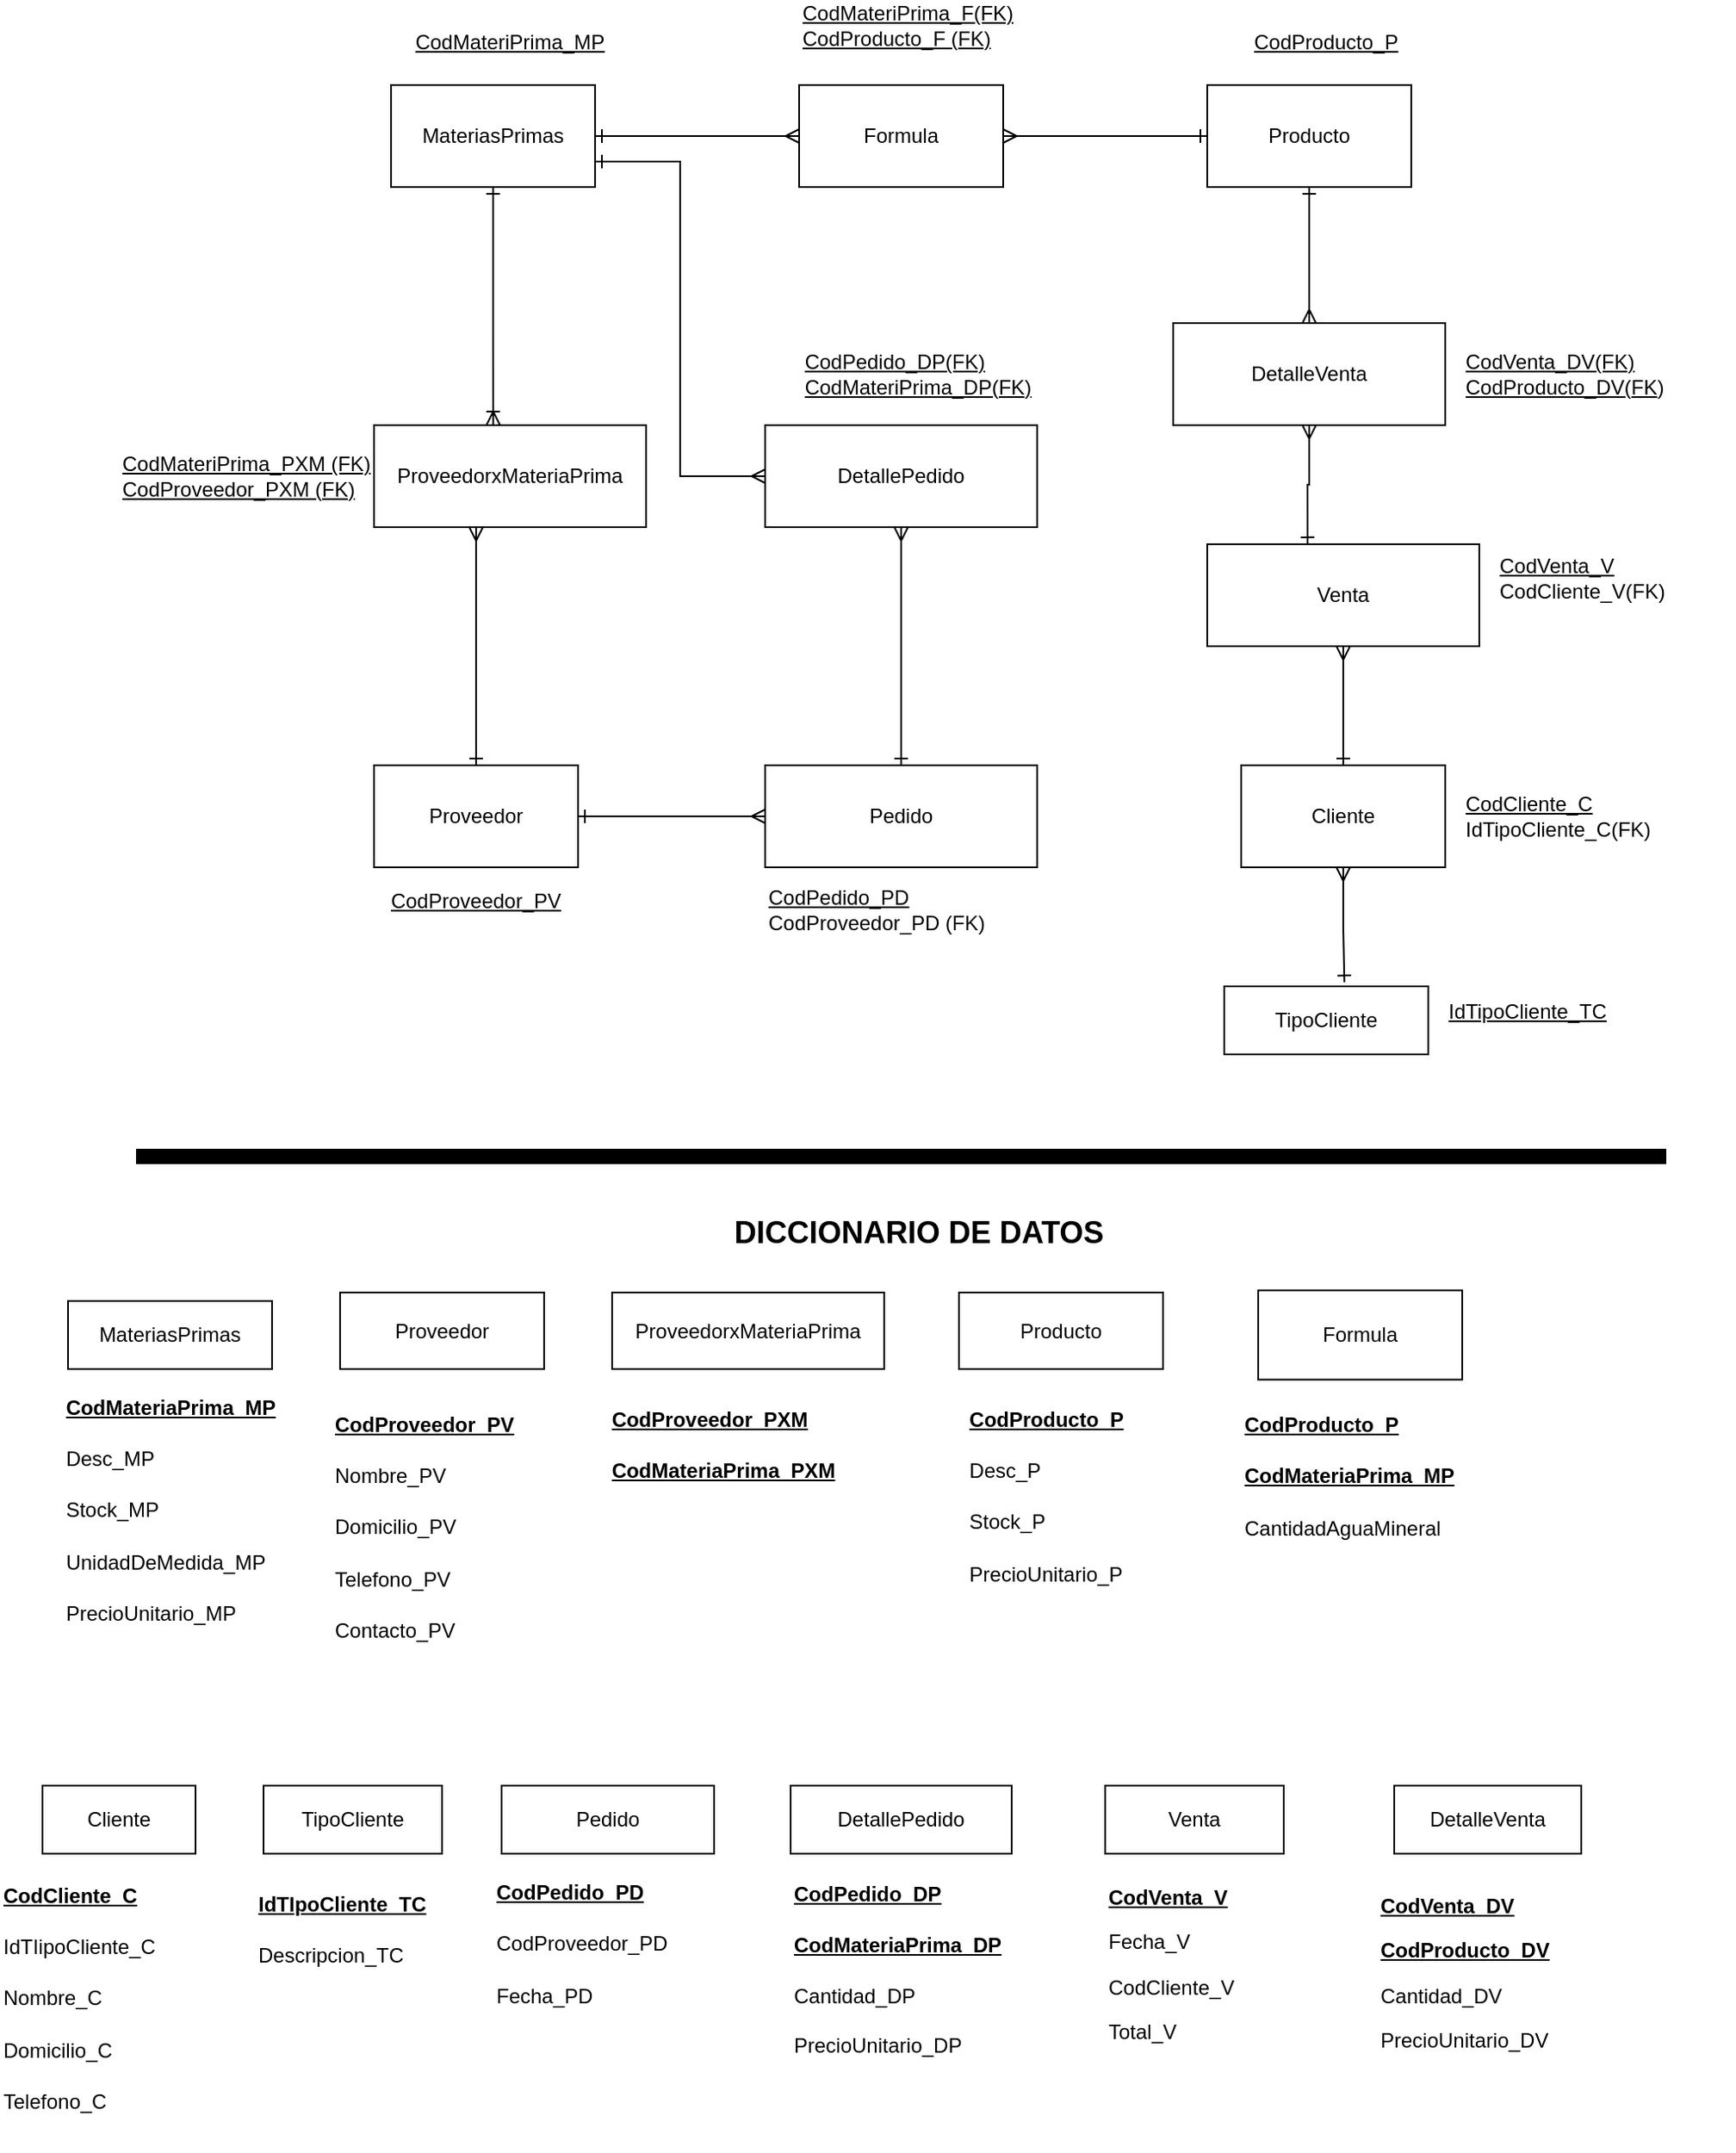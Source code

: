 <mxfile version="27.0.5">
  <diagram name="Página-1" id="5CUS-UwlEjqFilKVYFSE">
    <mxGraphModel dx="2159" dy="772" grid="1" gridSize="10" guides="1" tooltips="1" connect="1" arrows="1" fold="1" page="1" pageScale="1" pageWidth="827" pageHeight="1169" math="0" shadow="0">
      <root>
        <mxCell id="0" />
        <mxCell id="1" parent="0" />
        <mxCell id="f335If5Slb0y0WOBTW45-42" style="edgeStyle=orthogonalEdgeStyle;rounded=0;orthogonalLoop=1;jettySize=auto;html=1;entryX=0;entryY=0.5;entryDx=0;entryDy=0;startArrow=ERone;startFill=0;endArrow=ERmany;endFill=0;" edge="1" parent="1" source="f335If5Slb0y0WOBTW45-3" target="f335If5Slb0y0WOBTW45-11">
          <mxGeometry relative="1" as="geometry" />
        </mxCell>
        <mxCell id="f335If5Slb0y0WOBTW45-3" value="MateriasPrimas" style="rounded=0;whiteSpace=wrap;html=1;" vertex="1" parent="1">
          <mxGeometry x="80" y="120" width="120" height="60" as="geometry" />
        </mxCell>
        <mxCell id="f335If5Slb0y0WOBTW45-46" style="edgeStyle=orthogonalEdgeStyle;rounded=0;orthogonalLoop=1;jettySize=auto;html=1;entryX=0;entryY=0.5;entryDx=0;entryDy=0;startArrow=ERone;startFill=0;endArrow=ERmany;endFill=0;" edge="1" parent="1" source="f335If5Slb0y0WOBTW45-7" target="f335If5Slb0y0WOBTW45-19">
          <mxGeometry relative="1" as="geometry" />
        </mxCell>
        <mxCell id="f335If5Slb0y0WOBTW45-7" value="Proveedor" style="rounded=0;whiteSpace=wrap;html=1;" vertex="1" parent="1">
          <mxGeometry x="70" y="520" width="120" height="60" as="geometry" />
        </mxCell>
        <mxCell id="f335If5Slb0y0WOBTW45-44" style="edgeStyle=orthogonalEdgeStyle;rounded=0;orthogonalLoop=1;jettySize=auto;html=1;entryX=0.5;entryY=0;entryDx=0;entryDy=0;startArrow=ERmany;startFill=0;endArrow=ERone;endFill=0;" edge="1" parent="1" source="f335If5Slb0y0WOBTW45-8" target="f335If5Slb0y0WOBTW45-7">
          <mxGeometry relative="1" as="geometry">
            <Array as="points">
              <mxPoint x="130" y="430" />
              <mxPoint x="130" y="430" />
            </Array>
          </mxGeometry>
        </mxCell>
        <mxCell id="f335If5Slb0y0WOBTW45-8" value="ProveedorxMateriaPrima" style="rounded=0;whiteSpace=wrap;html=1;" vertex="1" parent="1">
          <mxGeometry x="70" y="320" width="160" height="60" as="geometry" />
        </mxCell>
        <mxCell id="f335If5Slb0y0WOBTW45-49" style="edgeStyle=orthogonalEdgeStyle;rounded=0;orthogonalLoop=1;jettySize=auto;html=1;entryX=1;entryY=0.5;entryDx=0;entryDy=0;startArrow=ERone;startFill=0;endArrow=ERmany;endFill=0;" edge="1" parent="1" source="f335If5Slb0y0WOBTW45-10" target="f335If5Slb0y0WOBTW45-11">
          <mxGeometry relative="1" as="geometry" />
        </mxCell>
        <mxCell id="f335If5Slb0y0WOBTW45-50" style="edgeStyle=orthogonalEdgeStyle;rounded=0;orthogonalLoop=1;jettySize=auto;html=1;startArrow=ERone;startFill=0;endArrow=ERmany;endFill=0;" edge="1" parent="1" source="f335If5Slb0y0WOBTW45-10" target="f335If5Slb0y0WOBTW45-18">
          <mxGeometry relative="1" as="geometry" />
        </mxCell>
        <mxCell id="f335If5Slb0y0WOBTW45-10" value="Producto" style="rounded=0;whiteSpace=wrap;html=1;" vertex="1" parent="1">
          <mxGeometry x="560" y="120" width="120" height="60" as="geometry" />
        </mxCell>
        <mxCell id="f335If5Slb0y0WOBTW45-11" value="Formula" style="rounded=0;whiteSpace=wrap;html=1;" vertex="1" parent="1">
          <mxGeometry x="320" y="120" width="120" height="60" as="geometry" />
        </mxCell>
        <mxCell id="f335If5Slb0y0WOBTW45-12" value="Cliente" style="rounded=0;whiteSpace=wrap;html=1;" vertex="1" parent="1">
          <mxGeometry x="580" y="520" width="120" height="60" as="geometry" />
        </mxCell>
        <mxCell id="f335If5Slb0y0WOBTW45-13" value="TipoCliente" style="rounded=0;whiteSpace=wrap;html=1;" vertex="1" parent="1">
          <mxGeometry x="570" y="650" width="120" height="40" as="geometry" />
        </mxCell>
        <mxCell id="f335If5Slb0y0WOBTW45-52" style="edgeStyle=orthogonalEdgeStyle;rounded=0;orthogonalLoop=1;jettySize=auto;html=1;entryX=0.5;entryY=0;entryDx=0;entryDy=0;startArrow=ERmany;startFill=0;endArrow=ERone;endFill=0;" edge="1" parent="1" source="f335If5Slb0y0WOBTW45-17" target="f335If5Slb0y0WOBTW45-12">
          <mxGeometry relative="1" as="geometry" />
        </mxCell>
        <mxCell id="f335If5Slb0y0WOBTW45-17" value="Venta" style="rounded=0;whiteSpace=wrap;html=1;" vertex="1" parent="1">
          <mxGeometry x="560" y="390" width="160" height="60" as="geometry" />
        </mxCell>
        <mxCell id="f335If5Slb0y0WOBTW45-18" value="DetalleVenta" style="rounded=0;whiteSpace=wrap;html=1;" vertex="1" parent="1">
          <mxGeometry x="540" y="260" width="160" height="60" as="geometry" />
        </mxCell>
        <mxCell id="f335If5Slb0y0WOBTW45-47" style="edgeStyle=orthogonalEdgeStyle;rounded=0;orthogonalLoop=1;jettySize=auto;html=1;entryX=0.5;entryY=1;entryDx=0;entryDy=0;startArrow=ERone;startFill=0;endArrow=ERmany;endFill=0;" edge="1" parent="1" source="f335If5Slb0y0WOBTW45-19" target="f335If5Slb0y0WOBTW45-20">
          <mxGeometry relative="1" as="geometry" />
        </mxCell>
        <mxCell id="f335If5Slb0y0WOBTW45-19" value="Pedido" style="rounded=0;whiteSpace=wrap;html=1;" vertex="1" parent="1">
          <mxGeometry x="300" y="520" width="160" height="60" as="geometry" />
        </mxCell>
        <mxCell id="f335If5Slb0y0WOBTW45-54" style="edgeStyle=orthogonalEdgeStyle;rounded=0;orthogonalLoop=1;jettySize=auto;html=1;entryX=1;entryY=0.75;entryDx=0;entryDy=0;startArrow=ERmany;startFill=0;endArrow=ERone;endFill=0;" edge="1" parent="1" source="f335If5Slb0y0WOBTW45-20" target="f335If5Slb0y0WOBTW45-3">
          <mxGeometry relative="1" as="geometry" />
        </mxCell>
        <mxCell id="f335If5Slb0y0WOBTW45-20" value="DetallePedido" style="rounded=0;whiteSpace=wrap;html=1;" vertex="1" parent="1">
          <mxGeometry x="300" y="320" width="160" height="60" as="geometry" />
        </mxCell>
        <mxCell id="f335If5Slb0y0WOBTW45-25" value="&lt;u&gt;CodMateriPrima_MP&lt;/u&gt;" style="text;html=1;align=center;verticalAlign=middle;whiteSpace=wrap;rounded=0;" vertex="1" parent="1">
          <mxGeometry x="80" y="80" width="140" height="30" as="geometry" />
        </mxCell>
        <mxCell id="f335If5Slb0y0WOBTW45-26" value="&lt;u&gt;CodProducto_P&lt;/u&gt;" style="text;html=1;align=center;verticalAlign=middle;whiteSpace=wrap;rounded=0;" vertex="1" parent="1">
          <mxGeometry x="560" y="80" width="140" height="30" as="geometry" />
        </mxCell>
        <mxCell id="f335If5Slb0y0WOBTW45-30" value="&lt;div style=&quot;&quot;&gt;&lt;u style=&quot;background-color: transparent; color: light-dark(rgb(0, 0, 0), rgb(255, 255, 255));&quot;&gt;CodMateriPrima_F(FK)&lt;/u&gt;&lt;/div&gt;&lt;div&gt;&lt;u&gt;CodProducto_F (FK)&lt;/u&gt;&lt;/div&gt;" style="text;html=1;align=left;verticalAlign=middle;whiteSpace=wrap;rounded=0;" vertex="1" parent="1">
          <mxGeometry x="320" y="70" width="140" height="30" as="geometry" />
        </mxCell>
        <mxCell id="f335If5Slb0y0WOBTW45-31" value="&lt;u&gt;CodProveedor_PV&lt;/u&gt;" style="text;html=1;align=center;verticalAlign=middle;whiteSpace=wrap;rounded=0;" vertex="1" parent="1">
          <mxGeometry x="60" y="585" width="140" height="30" as="geometry" />
        </mxCell>
        <mxCell id="f335If5Slb0y0WOBTW45-32" value="&lt;u&gt;CodMateriPrima_PXM (FK)&lt;/u&gt;&lt;div&gt;&lt;u&gt;CodProveedor_PXM (FK)&lt;/u&gt;&lt;/div&gt;" style="text;html=1;align=left;verticalAlign=middle;whiteSpace=wrap;rounded=0;" vertex="1" parent="1">
          <mxGeometry x="-80" y="335" width="170" height="30" as="geometry" />
        </mxCell>
        <mxCell id="f335If5Slb0y0WOBTW45-33" value="&lt;div&gt;&lt;u&gt;CodPedido_PD&lt;/u&gt;&lt;/div&gt;CodProveedor_PD (FK)" style="text;html=1;align=left;verticalAlign=middle;whiteSpace=wrap;rounded=0;" vertex="1" parent="1">
          <mxGeometry x="300" y="590" width="140" height="30" as="geometry" />
        </mxCell>
        <mxCell id="f335If5Slb0y0WOBTW45-34" value="&lt;div style=&quot;text-align: left;&quot;&gt;&lt;u&gt;CodPedido_DP(FK)&lt;/u&gt;&lt;/div&gt;&lt;u&gt;CodMateriPrima_DP(FK)&lt;/u&gt;" style="text;html=1;align=center;verticalAlign=middle;whiteSpace=wrap;rounded=0;" vertex="1" parent="1">
          <mxGeometry x="320" y="275" width="140" height="30" as="geometry" />
        </mxCell>
        <mxCell id="f335If5Slb0y0WOBTW45-35" value="&lt;u&gt;IdTipoCliente_TC&lt;/u&gt;" style="text;html=1;align=left;verticalAlign=middle;whiteSpace=wrap;rounded=0;" vertex="1" parent="1">
          <mxGeometry x="700" y="650" width="140" height="30" as="geometry" />
        </mxCell>
        <mxCell id="f335If5Slb0y0WOBTW45-36" value="&lt;u&gt;CodCliente_C&lt;br&gt;&lt;/u&gt;&lt;div&gt;IdTipoCliente_C(FK)&lt;/div&gt;" style="text;html=1;align=left;verticalAlign=middle;whiteSpace=wrap;rounded=0;" vertex="1" parent="1">
          <mxGeometry x="710" y="530" width="140" height="40" as="geometry" />
        </mxCell>
        <mxCell id="f335If5Slb0y0WOBTW45-38" value="&lt;div&gt;&lt;u&gt;CodVenta_V&lt;/u&gt;&lt;/div&gt;CodCliente_V(FK)" style="text;html=1;align=left;verticalAlign=middle;whiteSpace=wrap;rounded=0;" vertex="1" parent="1">
          <mxGeometry x="730" y="390" width="140" height="40" as="geometry" />
        </mxCell>
        <mxCell id="f335If5Slb0y0WOBTW45-40" value="&lt;div&gt;&lt;u&gt;CodVenta_DV(FK)&lt;/u&gt;&lt;/div&gt;&lt;u&gt;CodProducto_DV(FK&lt;/u&gt;)" style="text;html=1;align=left;verticalAlign=middle;whiteSpace=wrap;rounded=0;" vertex="1" parent="1">
          <mxGeometry x="710" y="270" width="140" height="40" as="geometry" />
        </mxCell>
        <mxCell id="f335If5Slb0y0WOBTW45-43" style="edgeStyle=orthogonalEdgeStyle;rounded=0;orthogonalLoop=1;jettySize=auto;html=1;entryX=0.438;entryY=0;entryDx=0;entryDy=0;entryPerimeter=0;startArrow=ERone;startFill=0;endArrow=ERoneToMany;endFill=0;" edge="1" parent="1" source="f335If5Slb0y0WOBTW45-3" target="f335If5Slb0y0WOBTW45-8">
          <mxGeometry relative="1" as="geometry" />
        </mxCell>
        <mxCell id="f335If5Slb0y0WOBTW45-51" style="edgeStyle=orthogonalEdgeStyle;rounded=0;orthogonalLoop=1;jettySize=auto;html=1;entryX=0.369;entryY=-0.001;entryDx=0;entryDy=0;entryPerimeter=0;startArrow=ERmany;startFill=0;endArrow=ERone;endFill=0;" edge="1" parent="1" source="f335If5Slb0y0WOBTW45-18" target="f335If5Slb0y0WOBTW45-17">
          <mxGeometry relative="1" as="geometry" />
        </mxCell>
        <mxCell id="f335If5Slb0y0WOBTW45-53" style="edgeStyle=orthogonalEdgeStyle;rounded=0;orthogonalLoop=1;jettySize=auto;html=1;entryX=0.589;entryY=-0.059;entryDx=0;entryDy=0;entryPerimeter=0;startArrow=ERmany;startFill=0;endArrow=ERone;endFill=0;" edge="1" parent="1" source="f335If5Slb0y0WOBTW45-12" target="f335If5Slb0y0WOBTW45-13">
          <mxGeometry relative="1" as="geometry" />
        </mxCell>
        <mxCell id="f335If5Slb0y0WOBTW45-56" value="" style="endArrow=none;html=1;rounded=0;strokeWidth=9;" edge="1" parent="1">
          <mxGeometry width="50" height="50" relative="1" as="geometry">
            <mxPoint x="-70" y="750" as="sourcePoint" />
            <mxPoint x="830" y="750" as="targetPoint" />
          </mxGeometry>
        </mxCell>
        <mxCell id="f335If5Slb0y0WOBTW45-57" value="&lt;b&gt;&lt;font style=&quot;font-size: 18px;&quot;&gt;DICCIONARIO DE DATOS&lt;/font&gt;&lt;/b&gt;" style="text;html=1;align=center;verticalAlign=middle;resizable=0;points=[];autosize=1;strokeColor=none;fillColor=none;" vertex="1" parent="1">
          <mxGeometry x="270" y="775" width="240" height="40" as="geometry" />
        </mxCell>
        <mxCell id="f335If5Slb0y0WOBTW45-59" value="MateriasPrimas" style="rounded=0;whiteSpace=wrap;html=1;" vertex="1" parent="1">
          <mxGeometry x="-110" y="835" width="120" height="40" as="geometry" />
        </mxCell>
        <mxCell id="f335If5Slb0y0WOBTW45-61" value="Proveedor" style="rounded=0;whiteSpace=wrap;html=1;" vertex="1" parent="1">
          <mxGeometry x="50" y="830" width="120" height="45" as="geometry" />
        </mxCell>
        <mxCell id="f335If5Slb0y0WOBTW45-62" value="ProveedorxMateriaPrima" style="rounded=0;whiteSpace=wrap;html=1;" vertex="1" parent="1">
          <mxGeometry x="210" y="830" width="160" height="45" as="geometry" />
        </mxCell>
        <mxCell id="f335If5Slb0y0WOBTW45-65" value="&lt;h4 style=&quot;text-align: left;&quot; data-end=&quot;218&quot; data-start=&quot;194&quot;&gt;&lt;span style=&quot;background-color: transparent; color: light-dark(rgb(0, 0, 0), rgb(255, 255, 255));&quot; data-end=&quot;245&quot; data-start=&quot;221&quot;&gt;&lt;span style=&quot;&quot; data-end=&quot;243&quot; data-start=&quot;223&quot;&gt;&lt;u style=&quot;&quot;&gt;CodMateriaPrima_MP&lt;/u&gt;&lt;/span&gt;&lt;/span&gt;&lt;/h4&gt;&lt;h4 style=&quot;text-align: left;&quot; data-end=&quot;218&quot; data-start=&quot;194&quot;&gt;&lt;span style=&quot;background-color: transparent; color: light-dark(rgb(0, 0, 0), rgb(255, 255, 255)); font-weight: normal;&quot;&gt;Desc_MP&lt;/span&gt;&lt;/h4&gt;&lt;h4 style=&quot;text-align: left;&quot; data-end=&quot;218&quot; data-start=&quot;194&quot;&gt;&lt;span style=&quot;background-color: transparent; color: light-dark(rgb(0, 0, 0), rgb(255, 255, 255)); font-weight: normal;&quot;&gt;Stock_MP&lt;/span&gt;&lt;/h4&gt;&lt;h4 style=&quot;text-align: left;&quot; data-end=&quot;218&quot; data-start=&quot;194&quot;&gt;&lt;span style=&quot;background-color: transparent; color: light-dark(rgb(0, 0, 0), rgb(255, 255, 255)); font-weight: normal;&quot;&gt;UnidadDeMedida_MP&lt;/span&gt;&lt;/h4&gt;&lt;div style=&quot;text-align: left;&quot;&gt;PrecioUnitario_MP&lt;/div&gt;" style="text;html=1;align=center;verticalAlign=middle;resizable=0;points=[];autosize=1;strokeColor=none;fillColor=none;" vertex="1" parent="1">
          <mxGeometry x="-125" y="865" width="150" height="170" as="geometry" />
        </mxCell>
        <mxCell id="f335If5Slb0y0WOBTW45-66" value="&lt;h4 style=&quot;text-align: left;&quot; data-end=&quot;218&quot; data-start=&quot;194&quot;&gt;&lt;span style=&quot;color: rgba(0, 0, 0, 0); font-family: monospace; font-size: 0px; font-weight: 400;&quot;&gt;%3CmxGraphModel%3E%3Croot%3E%3CmxCell%20id%3D%220%22%2F%3E%3CmxCell%20id%3D%221%22%20parent%3D%220%22%2F%3E%3CmxCell%20id%3D%222%22%20value%3D%22%26lt%3Bh4%20style%3D%26quot%3Btext-align%3A%20left%3B%26quot%3B%20data-end%3D%26quot%3B218%26quot%3B%20data-start%3D%26quot%3B194%26quot%3B%26gt%3B%26lt%3Bspan%20style%3D%26quot%3Bbackground-color%3A%20transparent%3B%20color%3A%20light-dark(rgb(0%2C%200%2C%200)%2C%20rgb(255%2C%20255%2C%20255))%3B%26quot%3B%20data-end%3D%26quot%3B245%26quot%3B%20data-start%3D%26quot%3B221%26quot%3B%26gt%3B%26lt%3Bspan%20style%3D%26quot%3B%26quot%3B%20data-end%3D%26quot%3B243%26quot%3B%20data-start%3D%26quot%3B223%26quot%3B%26gt%3B%26lt%3Bu%20style%3D%26quot%3B%26quot%3B%26gt%3BCodMateriaPrima_MP%26lt%3B%2Fu%26gt%3B%26lt%3B%2Fspan%26gt%3B%26lt%3B%2Fspan%26gt%3B%26lt%3B%2Fh4%26gt%3B%26lt%3Bh4%20style%3D%26quot%3Btext-align%3A%20left%3B%26quot%3B%20data-end%3D%26quot%3B218%26quot%3B%20data-start%3D%26quot%3B194%26quot%3B%26gt%3B%26lt%3Bspan%20style%3D%26quot%3Bbackground-color%3A%20transparent%3B%20color%3A%20light-dark(rgb(0%2C%200%2C%200)%2C%20rgb(255%2C%20255%2C%20255))%3B%20font-weight%3A%20normal%3B%26quot%3B%26gt%3BDesc_MP%26lt%3B%2Fspan%26gt%3B%26lt%3B%2Fh4%26gt%3B%26lt%3Bh4%20style%3D%26quot%3Btext-align%3A%20left%3B%26quot%3B%20data-end%3D%26quot%3B218%26quot%3B%20data-start%3D%26quot%3B194%26quot%3B%26gt%3B%26lt%3Bspan%20style%3D%26quot%3Bbackground-color%3A%20transparent%3B%20color%3A%20light-dark(rgb(0%2C%200%2C%200)%2C%20rgb(255%2C%20255%2C%20255))%3B%20font-weight%3A%20normal%3B%26quot%3B%26gt%3BStock_MP%26lt%3B%2Fspan%26gt%3B%26lt%3B%2Fh4%26gt%3B%26lt%3Bh4%20style%3D%26quot%3Btext-align%3A%20left%3B%26quot%3B%20data-end%3D%26quot%3B218%26quot%3B%20data-start%3D%26quot%3B194%26quot%3B%26gt%3B%26lt%3Bspan%20style%3D%26quot%3Bbackground-color%3A%20transparent%3B%20color%3A%20light-dark(rgb(0%2C%200%2C%200)%2C%20rgb(255%2C%20255%2C%20255))%3B%20font-weight%3A%20normal%3B%26quot%3B%26gt%3BUnidadDeMedida_MP%26lt%3B%2Fspan%26gt%3B%26lt%3B%2Fh4%26gt%3B%22%20style%3D%22text%3Bhtml%3D1%3Balign%3Dcenter%3BverticalAlign%3Dmiddle%3Bresizable%3D0%3Bpoints%3D%5B%5D%3Bautosize%3D1%3BstrokeColor%3Dnone%3BfillColor%3Dnone%3B%22%20vertex%3D%221%22%20parent%3D%221%22%3E%3CmxGeometry%20x%3D%22-125%22%20y%3D%22875%22%20width%3D%22150%22%20height%3D%22150%22%20as%3D%22geometry%22%2F%3E%3C%2FmxCell%3E%3C%2Froot%3E%3C%2FmxGraphModel%3E&lt;/span&gt;&lt;/h4&gt;" style="text;html=1;align=center;verticalAlign=middle;resizable=0;points=[];autosize=1;strokeColor=none;fillColor=none;" vertex="1" parent="1">
          <mxGeometry x="105" y="920" width="20" height="60" as="geometry" />
        </mxCell>
        <mxCell id="f335If5Slb0y0WOBTW45-67" value="&lt;span style=&quot;color: rgba(0, 0, 0, 0); font-family: monospace; font-size: 0px; text-align: start;&quot;&gt;%3CmxGraphModel%3E%3Croot%3E%3CmxCell%20id%3D%220%22%2F%3E%3CmxCell%20id%3D%221%22%20parent%3D%220%22%2F%3E%3CmxCell%20id%3D%222%22%20value%3D%22%26lt%3Bh4%20style%3D%26quot%3Btext-align%3A%20left%3B%26quot%3B%20data-end%3D%26quot%3B218%26quot%3B%20data-start%3D%26quot%3B194%26quot%3B%26gt%3B%26lt%3Bspan%20style%3D%26quot%3Bbackground-color%3A%20transparent%3B%20color%3A%20light-dark(rgb(0%2C%200%2C%200)%2C%20rgb(255%2C%20255%2C%20255))%3B%26quot%3B%20data-end%3D%26quot%3B245%26quot%3B%20data-start%3D%26quot%3B221%26quot%3B%26gt%3B%26lt%3Bspan%20style%3D%26quot%3B%26quot%3B%20data-end%3D%26quot%3B243%26quot%3B%20data-start%3D%26quot%3B223%26quot%3B%26gt%3B%26lt%3Bu%20style%3D%26quot%3B%26quot%3B%26gt%3BCodMateriaPrima_MP%26lt%3B%2Fu%26gt%3B%26lt%3B%2Fspan%26gt%3B%26lt%3B%2Fspan%26gt%3B%26lt%3B%2Fh4%26gt%3B%26lt%3Bh4%20style%3D%26quot%3Btext-align%3A%20left%3B%26quot%3B%20data-end%3D%26quot%3B218%26quot%3B%20data-start%3D%26quot%3B194%26quot%3B%26gt%3B%26lt%3Bspan%20style%3D%26quot%3Bbackground-color%3A%20transparent%3B%20color%3A%20light-dark(rgb(0%2C%200%2C%200)%2C%20rgb(255%2C%20255%2C%20255))%3B%20font-weight%3A%20normal%3B%26quot%3B%26gt%3BDesc_MP%26lt%3B%2Fspan%26gt%3B%26lt%3B%2Fh4%26gt%3B%26lt%3Bh4%20style%3D%26quot%3Btext-align%3A%20left%3B%26quot%3B%20data-end%3D%26quot%3B218%26quot%3B%20data-start%3D%26quot%3B194%26quot%3B%26gt%3B%26lt%3Bspan%20style%3D%26quot%3Bbackground-color%3A%20transparent%3B%20color%3A%20light-dark(rgb(0%2C%200%2C%200)%2C%20rgb(255%2C%20255%2C%20255))%3B%20font-weight%3A%20normal%3B%26quot%3B%26gt%3BStock_MP%26lt%3B%2Fspan%26gt%3B%26lt%3B%2Fh4%26gt%3B%26lt%3Bh4%20style%3D%26quot%3Btext-align%3A%20left%3B%26quot%3B%20data-end%3D%26quot%3B218%26quot%3B%20data-start%3D%26quot%3B194%26quot%3B%26gt%3B%26lt%3Bspan%20style%3D%26quot%3Bbackground-color%3A%20transparent%3B%20color%3A%20light-dark(rgb(0%2C%200%2C%200)%2C%20rgb(255%2C%20255%2C%20255))%3B%20font-weight%3A%20normal%3B%26quot%3B%26gt%3BUnidadDeMedida_MP%26lt%3B%2Fspan%26gt%3B%26lt%3B%2Fh4%26gt%3B%22%20style%3D%22text%3Bhtml%3D1%3Balign%3Dcenter%3BverticalAlign%3Dmiddle%3Bresizable%3D0%3Bpoints%3D%5B%5D%3Bautosize%3D1%3BstrokeColor%3Dnone%3BfillColor%3Dnone%3B%22%20vertex%3D%221%22%20parent%3D%221%22%3E%3CmxGeometry%20x%3D%22-125%22%20y%3D%22875%22%20width%3D%22150%22%20height%3D%22150%22%20as%3D%22geometry%22%2F%3E%3C%2FmxCell%3E%3C%2Froot%3E%3C%2FmxGraphModel%3E&lt;/span&gt;" style="text;html=1;align=center;verticalAlign=middle;resizable=0;points=[];autosize=1;strokeColor=none;fillColor=none;" vertex="1" parent="1">
          <mxGeometry x="91" y="898" width="20" height="30" as="geometry" />
        </mxCell>
        <mxCell id="f335If5Slb0y0WOBTW45-69" value="&lt;h4 style=&quot;&quot; data-end=&quot;218&quot; data-start=&quot;194&quot;&gt;&lt;span style=&quot;background-color: transparent; color: light-dark(rgb(0, 0, 0), rgb(255, 255, 255));&quot; data-end=&quot;245&quot; data-start=&quot;221&quot;&gt;&lt;span style=&quot;&quot; data-end=&quot;243&quot; data-start=&quot;223&quot;&gt;&lt;u style=&quot;&quot;&gt;CodProveedor_PV&lt;/u&gt;&lt;/span&gt;&lt;/span&gt;&lt;/h4&gt;&lt;h4 style=&quot;&quot; data-end=&quot;218&quot; data-start=&quot;194&quot;&gt;&lt;span style=&quot;font-weight: 400;&quot;&gt;Nombre_PV&lt;/span&gt;&lt;/h4&gt;&lt;h4 style=&quot;&quot; data-end=&quot;218&quot; data-start=&quot;194&quot;&gt;&lt;span style=&quot;font-weight: 400;&quot;&gt;Domicilio_PV&lt;/span&gt;&lt;/h4&gt;&lt;h4 style=&quot;&quot; data-end=&quot;218&quot; data-start=&quot;194&quot;&gt;&lt;span style=&quot;font-weight: 400;&quot;&gt;Telefono_PV&lt;/span&gt;&lt;/h4&gt;&lt;div&gt;&lt;span style=&quot;font-weight: 400;&quot;&gt;Contacto_PV&lt;/span&gt;&lt;/div&gt;" style="text;html=1;align=left;verticalAlign=middle;resizable=0;points=[];autosize=1;strokeColor=none;fillColor=none;" vertex="1" parent="1">
          <mxGeometry x="45" y="875" width="130" height="170" as="geometry" />
        </mxCell>
        <mxCell id="f335If5Slb0y0WOBTW45-70" value="&lt;h4 style=&quot;text-align: left;&quot; data-end=&quot;218&quot; data-start=&quot;194&quot;&gt;&lt;span style=&quot;background-color: transparent; color: light-dark(rgb(0, 0, 0), rgb(255, 255, 255));&quot; data-end=&quot;245&quot; data-start=&quot;221&quot;&gt;&lt;span style=&quot;&quot; data-end=&quot;243&quot; data-start=&quot;223&quot;&gt;&lt;u style=&quot;&quot;&gt;CodProveedor_PXM&lt;/u&gt;&lt;/span&gt;&lt;/span&gt;&lt;/h4&gt;&lt;h4 style=&quot;text-align: left;&quot; data-end=&quot;218&quot; data-start=&quot;194&quot;&gt;&lt;span style=&quot;background-color: transparent; color: light-dark(rgb(0, 0, 0), rgb(255, 255, 255));&quot; data-end=&quot;245&quot; data-start=&quot;221&quot;&gt;&lt;span style=&quot;&quot; data-end=&quot;243&quot; data-start=&quot;223&quot;&gt;&lt;u style=&quot;&quot;&gt;CodMateriaPrima_PXM&lt;/u&gt;&lt;/span&gt;&lt;/span&gt;&lt;/h4&gt;" style="text;html=1;align=center;verticalAlign=middle;resizable=0;points=[];autosize=1;strokeColor=none;fillColor=none;" vertex="1" parent="1">
          <mxGeometry x="200" y="875" width="150" height="90" as="geometry" />
        </mxCell>
        <mxCell id="f335If5Slb0y0WOBTW45-71" value="Producto" style="rounded=0;whiteSpace=wrap;html=1;" vertex="1" parent="1">
          <mxGeometry x="414" y="830" width="120" height="45" as="geometry" />
        </mxCell>
        <mxCell id="f335If5Slb0y0WOBTW45-72" value="Formula" style="rounded=0;whiteSpace=wrap;html=1;" vertex="1" parent="1">
          <mxGeometry x="590" y="828.75" width="120" height="52.5" as="geometry" />
        </mxCell>
        <mxCell id="f335If5Slb0y0WOBTW45-73" value="&lt;h4 style=&quot;text-align: left;&quot; data-end=&quot;218&quot; data-start=&quot;194&quot;&gt;&lt;span style=&quot;background-color: transparent; color: light-dark(rgb(0, 0, 0), rgb(255, 255, 255));&quot; data-end=&quot;245&quot; data-start=&quot;221&quot;&gt;&lt;span style=&quot;&quot; data-end=&quot;243&quot; data-start=&quot;223&quot;&gt;&lt;u style=&quot;&quot;&gt;CodProducto_P&lt;/u&gt;&lt;/span&gt;&lt;/span&gt;&lt;/h4&gt;&lt;h4 style=&quot;text-align: left;&quot; data-end=&quot;218&quot; data-start=&quot;194&quot;&gt;&lt;span style=&quot;background-color: transparent; color: light-dark(rgb(0, 0, 0), rgb(255, 255, 255)); font-weight: normal;&quot;&gt;Desc_P&lt;/span&gt;&lt;/h4&gt;&lt;h4 style=&quot;text-align: left;&quot; data-end=&quot;218&quot; data-start=&quot;194&quot;&gt;&lt;span style=&quot;background-color: transparent; color: light-dark(rgb(0, 0, 0), rgb(255, 255, 255)); font-weight: normal;&quot;&gt;Stock_P&lt;/span&gt;&lt;/h4&gt;&lt;h4 style=&quot;text-align: left;&quot; data-end=&quot;218&quot; data-start=&quot;194&quot;&gt;&lt;span style=&quot;background-color: transparent; color: light-dark(rgb(0, 0, 0), rgb(255, 255, 255)); font-weight: normal;&quot;&gt;PrecioUnitario_P&lt;/span&gt;&lt;/h4&gt;" style="text;html=1;align=center;verticalAlign=middle;resizable=0;points=[];autosize=1;strokeColor=none;fillColor=none;" vertex="1" parent="1">
          <mxGeometry x="410" y="875" width="110" height="150" as="geometry" />
        </mxCell>
        <mxCell id="f335If5Slb0y0WOBTW45-74" value="&lt;h4 style=&quot;&quot; data-end=&quot;218&quot; data-start=&quot;194&quot;&gt;&lt;span style=&quot;background-color: transparent; color: light-dark(rgb(0, 0, 0), rgb(255, 255, 255));&quot; data-end=&quot;245&quot; data-start=&quot;221&quot;&gt;&lt;span style=&quot;&quot; data-end=&quot;243&quot; data-start=&quot;223&quot;&gt;&lt;u style=&quot;&quot;&gt;CodProducto_P&lt;/u&gt;&lt;/span&gt;&lt;/span&gt;&lt;/h4&gt;&lt;h4 style=&quot;&quot; data-end=&quot;218&quot; data-start=&quot;194&quot;&gt;&lt;span style=&quot;background-color: transparent; color: light-dark(rgb(0, 0, 0), rgb(255, 255, 255));&quot; data-end=&quot;245&quot; data-start=&quot;221&quot;&gt;&lt;span data-end=&quot;243&quot; data-start=&quot;223&quot;&gt;&lt;u&gt;CodMateriaPrima_MP&lt;/u&gt;&lt;/span&gt;&lt;/span&gt;&lt;/h4&gt;&lt;div&gt;&lt;span style=&quot;background-color: transparent; color: light-dark(rgb(0, 0, 0), rgb(255, 255, 255));&quot; data-end=&quot;245&quot; data-start=&quot;221&quot;&gt;&lt;span data-end=&quot;243&quot; data-start=&quot;223&quot;&gt;CantidadAguaMineral&lt;/span&gt;&lt;/span&gt;&lt;/div&gt;" style="text;html=1;align=left;verticalAlign=middle;resizable=0;points=[];autosize=1;strokeColor=none;fillColor=none;" vertex="1" parent="1">
          <mxGeometry x="580" y="880" width="150" height="100" as="geometry" />
        </mxCell>
        <mxCell id="f335If5Slb0y0WOBTW45-76" value="Pedido" style="rounded=0;whiteSpace=wrap;html=1;" vertex="1" parent="1">
          <mxGeometry x="145" y="1120" width="125" height="40" as="geometry" />
        </mxCell>
        <mxCell id="f335If5Slb0y0WOBTW45-77" value="DetallePedido" style="rounded=0;whiteSpace=wrap;html=1;" vertex="1" parent="1">
          <mxGeometry x="315" y="1120" width="130" height="40" as="geometry" />
        </mxCell>
        <mxCell id="f335If5Slb0y0WOBTW45-79" value="Venta" style="rounded=0;whiteSpace=wrap;html=1;" vertex="1" parent="1">
          <mxGeometry x="500" y="1120" width="105" height="40" as="geometry" />
        </mxCell>
        <mxCell id="f335If5Slb0y0WOBTW45-81" value="DetalleVenta" style="rounded=0;whiteSpace=wrap;html=1;" vertex="1" parent="1">
          <mxGeometry x="670" y="1120" width="110" height="40" as="geometry" />
        </mxCell>
        <mxCell id="f335If5Slb0y0WOBTW45-84" value="Cliente" style="rounded=0;whiteSpace=wrap;html=1;" vertex="1" parent="1">
          <mxGeometry x="-125" y="1120" width="90" height="40" as="geometry" />
        </mxCell>
        <mxCell id="f335If5Slb0y0WOBTW45-85" value="TipoCliente" style="rounded=0;whiteSpace=wrap;html=1;" vertex="1" parent="1">
          <mxGeometry x="5" y="1120" width="105" height="40" as="geometry" />
        </mxCell>
        <mxCell id="f335If5Slb0y0WOBTW45-86" value="&lt;h4 style=&quot;&quot; data-end=&quot;218&quot; data-start=&quot;194&quot;&gt;&lt;span style=&quot;background-color: transparent; color: light-dark(rgb(0, 0, 0), rgb(255, 255, 255));&quot; data-end=&quot;245&quot; data-start=&quot;221&quot;&gt;&lt;span style=&quot;&quot; data-end=&quot;243&quot; data-start=&quot;223&quot;&gt;&lt;u style=&quot;&quot;&gt;CodCliente_C&lt;/u&gt;&lt;/span&gt;&lt;/span&gt;&lt;/h4&gt;&lt;h4 style=&quot;&quot; data-end=&quot;218&quot; data-start=&quot;194&quot;&gt;&lt;span style=&quot;font-weight: 400;&quot;&gt;IdTIipoCliente_C&lt;/span&gt;&lt;/h4&gt;&lt;h4 style=&quot;&quot; data-end=&quot;218&quot; data-start=&quot;194&quot;&gt;&lt;span style=&quot;font-weight: 400;&quot;&gt;Nombre_C&lt;/span&gt;&lt;/h4&gt;&lt;h4 style=&quot;&quot; data-end=&quot;218&quot; data-start=&quot;194&quot;&gt;&lt;span style=&quot;font-weight: 400;&quot;&gt;Domicilio_C&lt;/span&gt;&lt;/h4&gt;&lt;h4 style=&quot;&quot; data-end=&quot;218&quot; data-start=&quot;194&quot;&gt;&lt;span style=&quot;font-weight: 400;&quot;&gt;Telefono_C&lt;/span&gt;&lt;/h4&gt;" style="text;html=1;align=left;verticalAlign=middle;resizable=0;points=[];autosize=1;strokeColor=none;fillColor=none;" vertex="1" parent="1">
          <mxGeometry x="-150" y="1155" width="110" height="180" as="geometry" />
        </mxCell>
        <mxCell id="f335If5Slb0y0WOBTW45-87" value="&lt;h4 style=&quot;&quot; data-end=&quot;218&quot; data-start=&quot;194&quot;&gt;&lt;u&gt;IdTIpoCliente_TC&lt;/u&gt;&lt;/h4&gt;&lt;h4 style=&quot;&quot; data-end=&quot;218&quot; data-start=&quot;194&quot;&gt;&lt;span style=&quot;font-weight: 400;&quot;&gt;Descripcion_TC&lt;/span&gt;&lt;/h4&gt;" style="text;html=1;align=left;verticalAlign=middle;resizable=0;points=[];autosize=1;strokeColor=none;fillColor=none;" vertex="1" parent="1">
          <mxGeometry y="1160" width="120" height="90" as="geometry" />
        </mxCell>
        <mxCell id="f335If5Slb0y0WOBTW45-88" value="&lt;h4 style=&quot;&quot; data-end=&quot;218&quot; data-start=&quot;194&quot;&gt;&lt;span style=&quot;background-color: transparent; color: light-dark(rgb(0, 0, 0), rgb(255, 255, 255));&quot; data-end=&quot;245&quot; data-start=&quot;221&quot;&gt;&lt;span style=&quot;&quot; data-end=&quot;243&quot; data-start=&quot;223&quot;&gt;&lt;u style=&quot;&quot;&gt;CodPedido_PD&lt;/u&gt;&lt;/span&gt;&lt;/span&gt;&lt;/h4&gt;&lt;h4 style=&quot;&quot; data-end=&quot;218&quot; data-start=&quot;194&quot;&gt;&lt;span style=&quot;font-weight: 400;&quot;&gt;CodProveedor_PD&lt;/span&gt;&lt;/h4&gt;&lt;div&gt;Fecha_PD&lt;/div&gt;" style="text;html=1;align=left;verticalAlign=middle;resizable=0;points=[];autosize=1;strokeColor=none;fillColor=none;" vertex="1" parent="1">
          <mxGeometry x="140" y="1155" width="120" height="100" as="geometry" />
        </mxCell>
        <mxCell id="f335If5Slb0y0WOBTW45-89" value="&lt;h4 style=&quot;&quot; data-end=&quot;218&quot; data-start=&quot;194&quot;&gt;&lt;span style=&quot;background-color: transparent; color: light-dark(rgb(0, 0, 0), rgb(255, 255, 255));&quot; data-end=&quot;245&quot; data-start=&quot;221&quot;&gt;&lt;span style=&quot;&quot; data-end=&quot;243&quot; data-start=&quot;223&quot;&gt;&lt;u style=&quot;&quot;&gt;CodPedido_DP&lt;/u&gt;&lt;/span&gt;&lt;/span&gt;&lt;/h4&gt;&lt;h4 style=&quot;&quot; data-end=&quot;218&quot; data-start=&quot;194&quot;&gt;&lt;u&gt;CodMateriaPrima_DP&lt;/u&gt;&lt;/h4&gt;&lt;div&gt;Cantidad_DP&lt;/div&gt;&lt;div&gt;&lt;br&gt;&lt;/div&gt;&lt;div&gt;PrecioUnitario_DP&lt;/div&gt;" style="text;html=1;align=left;verticalAlign=middle;resizable=0;points=[];autosize=1;strokeColor=none;fillColor=none;" vertex="1" parent="1">
          <mxGeometry x="315" y="1155" width="150" height="130" as="geometry" />
        </mxCell>
        <mxCell id="f335If5Slb0y0WOBTW45-90" value="&lt;h4 style=&quot;&quot; data-end=&quot;218&quot; data-start=&quot;194&quot;&gt;&lt;p&gt;&lt;em&gt;&lt;b&gt;&lt;u&gt;&lt;span style=&quot;mso-ansi-language:ES-MX;font-style:normal;&lt;br/&gt;mso-bidi-font-style:italic&quot; lang=&quot;ES-MX&quot;&gt;CodVenta_V&lt;/span&gt;&lt;/u&gt;&lt;/b&gt;&lt;/em&gt;&lt;b&gt;&lt;u&gt;&lt;span lang=&quot;ES-MX&quot;&gt;&lt;/span&gt;&lt;/u&gt;&lt;/b&gt;&lt;/p&gt;&lt;p&gt;&lt;span lang=&quot;ES-MX&quot;&gt;&lt;span style=&quot;font-weight: normal;&quot;&gt;Fecha_V&lt;/span&gt;&lt;/span&gt;&lt;/p&gt;&lt;p&gt;&lt;span style=&quot;font-weight: normal;&quot;&gt;&lt;em&gt;&lt;span style=&quot;mso-ansi-language:ES-MX;mso-bidi-font-weight:&lt;br/&gt;bold;font-style:normal;mso-bidi-font-style:italic&quot; lang=&quot;ES-MX&quot;&gt;CodCliente&lt;/span&gt;&lt;/em&gt;&lt;span lang=&quot;ES-MX&quot;&gt;_V&lt;/span&gt;&lt;/span&gt;&lt;/p&gt;&lt;p&gt;&lt;span lang=&quot;ES-MX&quot;&gt;&lt;span style=&quot;font-weight: normal;&quot;&gt;Total_V&lt;/span&gt;&lt;/span&gt;&lt;/p&gt;&lt;/h4&gt;" style="text;html=1;align=left;verticalAlign=middle;resizable=0;points=[];autosize=1;strokeColor=none;fillColor=none;" vertex="1" parent="1">
          <mxGeometry x="500" y="1155" width="100" height="140" as="geometry" />
        </mxCell>
        <mxCell id="f335If5Slb0y0WOBTW45-91" value="&lt;h4 style=&quot;&quot; data-end=&quot;218&quot; data-start=&quot;194&quot;&gt;&lt;p&gt;&lt;u&gt;&lt;span style=&quot;&quot; lang=&quot;ES-MX&quot;&gt;CodVenta&lt;/span&gt;&lt;span style=&quot;&quot; lang=&quot;ES-MX&quot;&gt;_DV&lt;/span&gt;&lt;/u&gt;&lt;/p&gt;&lt;p&gt;&lt;u&gt;&lt;span style=&quot;&quot; lang=&quot;ES-MX&quot;&gt;CodProducto&lt;/span&gt;&lt;span style=&quot;&quot; lang=&quot;ES-MX&quot;&gt;_DV&lt;/span&gt;&lt;/u&gt;&lt;/p&gt;&lt;p&gt;&lt;span style=&quot;font-weight: normal;&quot; lang=&quot;ES-MX&quot;&gt;Cantidad_DV&lt;/span&gt;&lt;/p&gt;&lt;p&gt;&lt;span style=&quot;background-color: transparent; color: light-dark(rgb(0, 0, 0), rgb(255, 255, 255)); font-weight: normal;&quot;&gt;PrecioUnitario_DV&lt;/span&gt;&lt;/p&gt;&lt;/h4&gt;" style="text;html=1;align=left;verticalAlign=middle;resizable=0;points=[];autosize=1;strokeColor=none;fillColor=none;" vertex="1" parent="1">
          <mxGeometry x="660" y="1160" width="120" height="140" as="geometry" />
        </mxCell>
      </root>
    </mxGraphModel>
  </diagram>
</mxfile>
